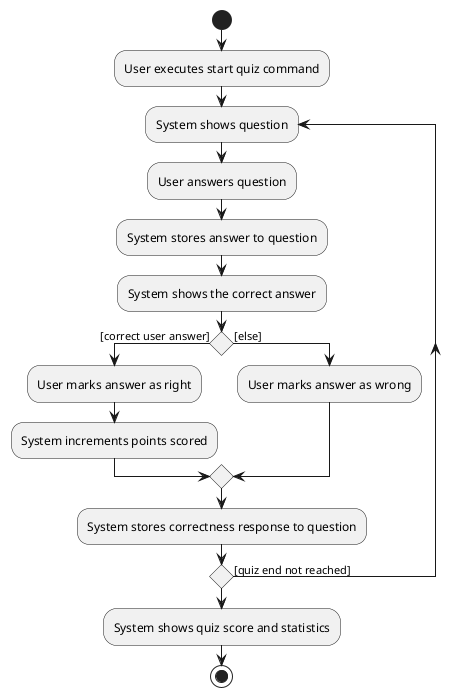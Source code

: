 @startuml
start
:User executes start quiz command;

repeat :System shows question;
  :User answers question;
  :System stores answer to question;
  :System shows the correct answer;
  if () then ([correct user answer])
      :User marks answer as right;
      :System increments points scored;
  else ([else])
      :User marks answer as wrong;
  endif
  :System stores correctness response to question;
repeat while () is ([quiz end not reached]);
:System shows quiz score and statistics;
stop
@enduml
